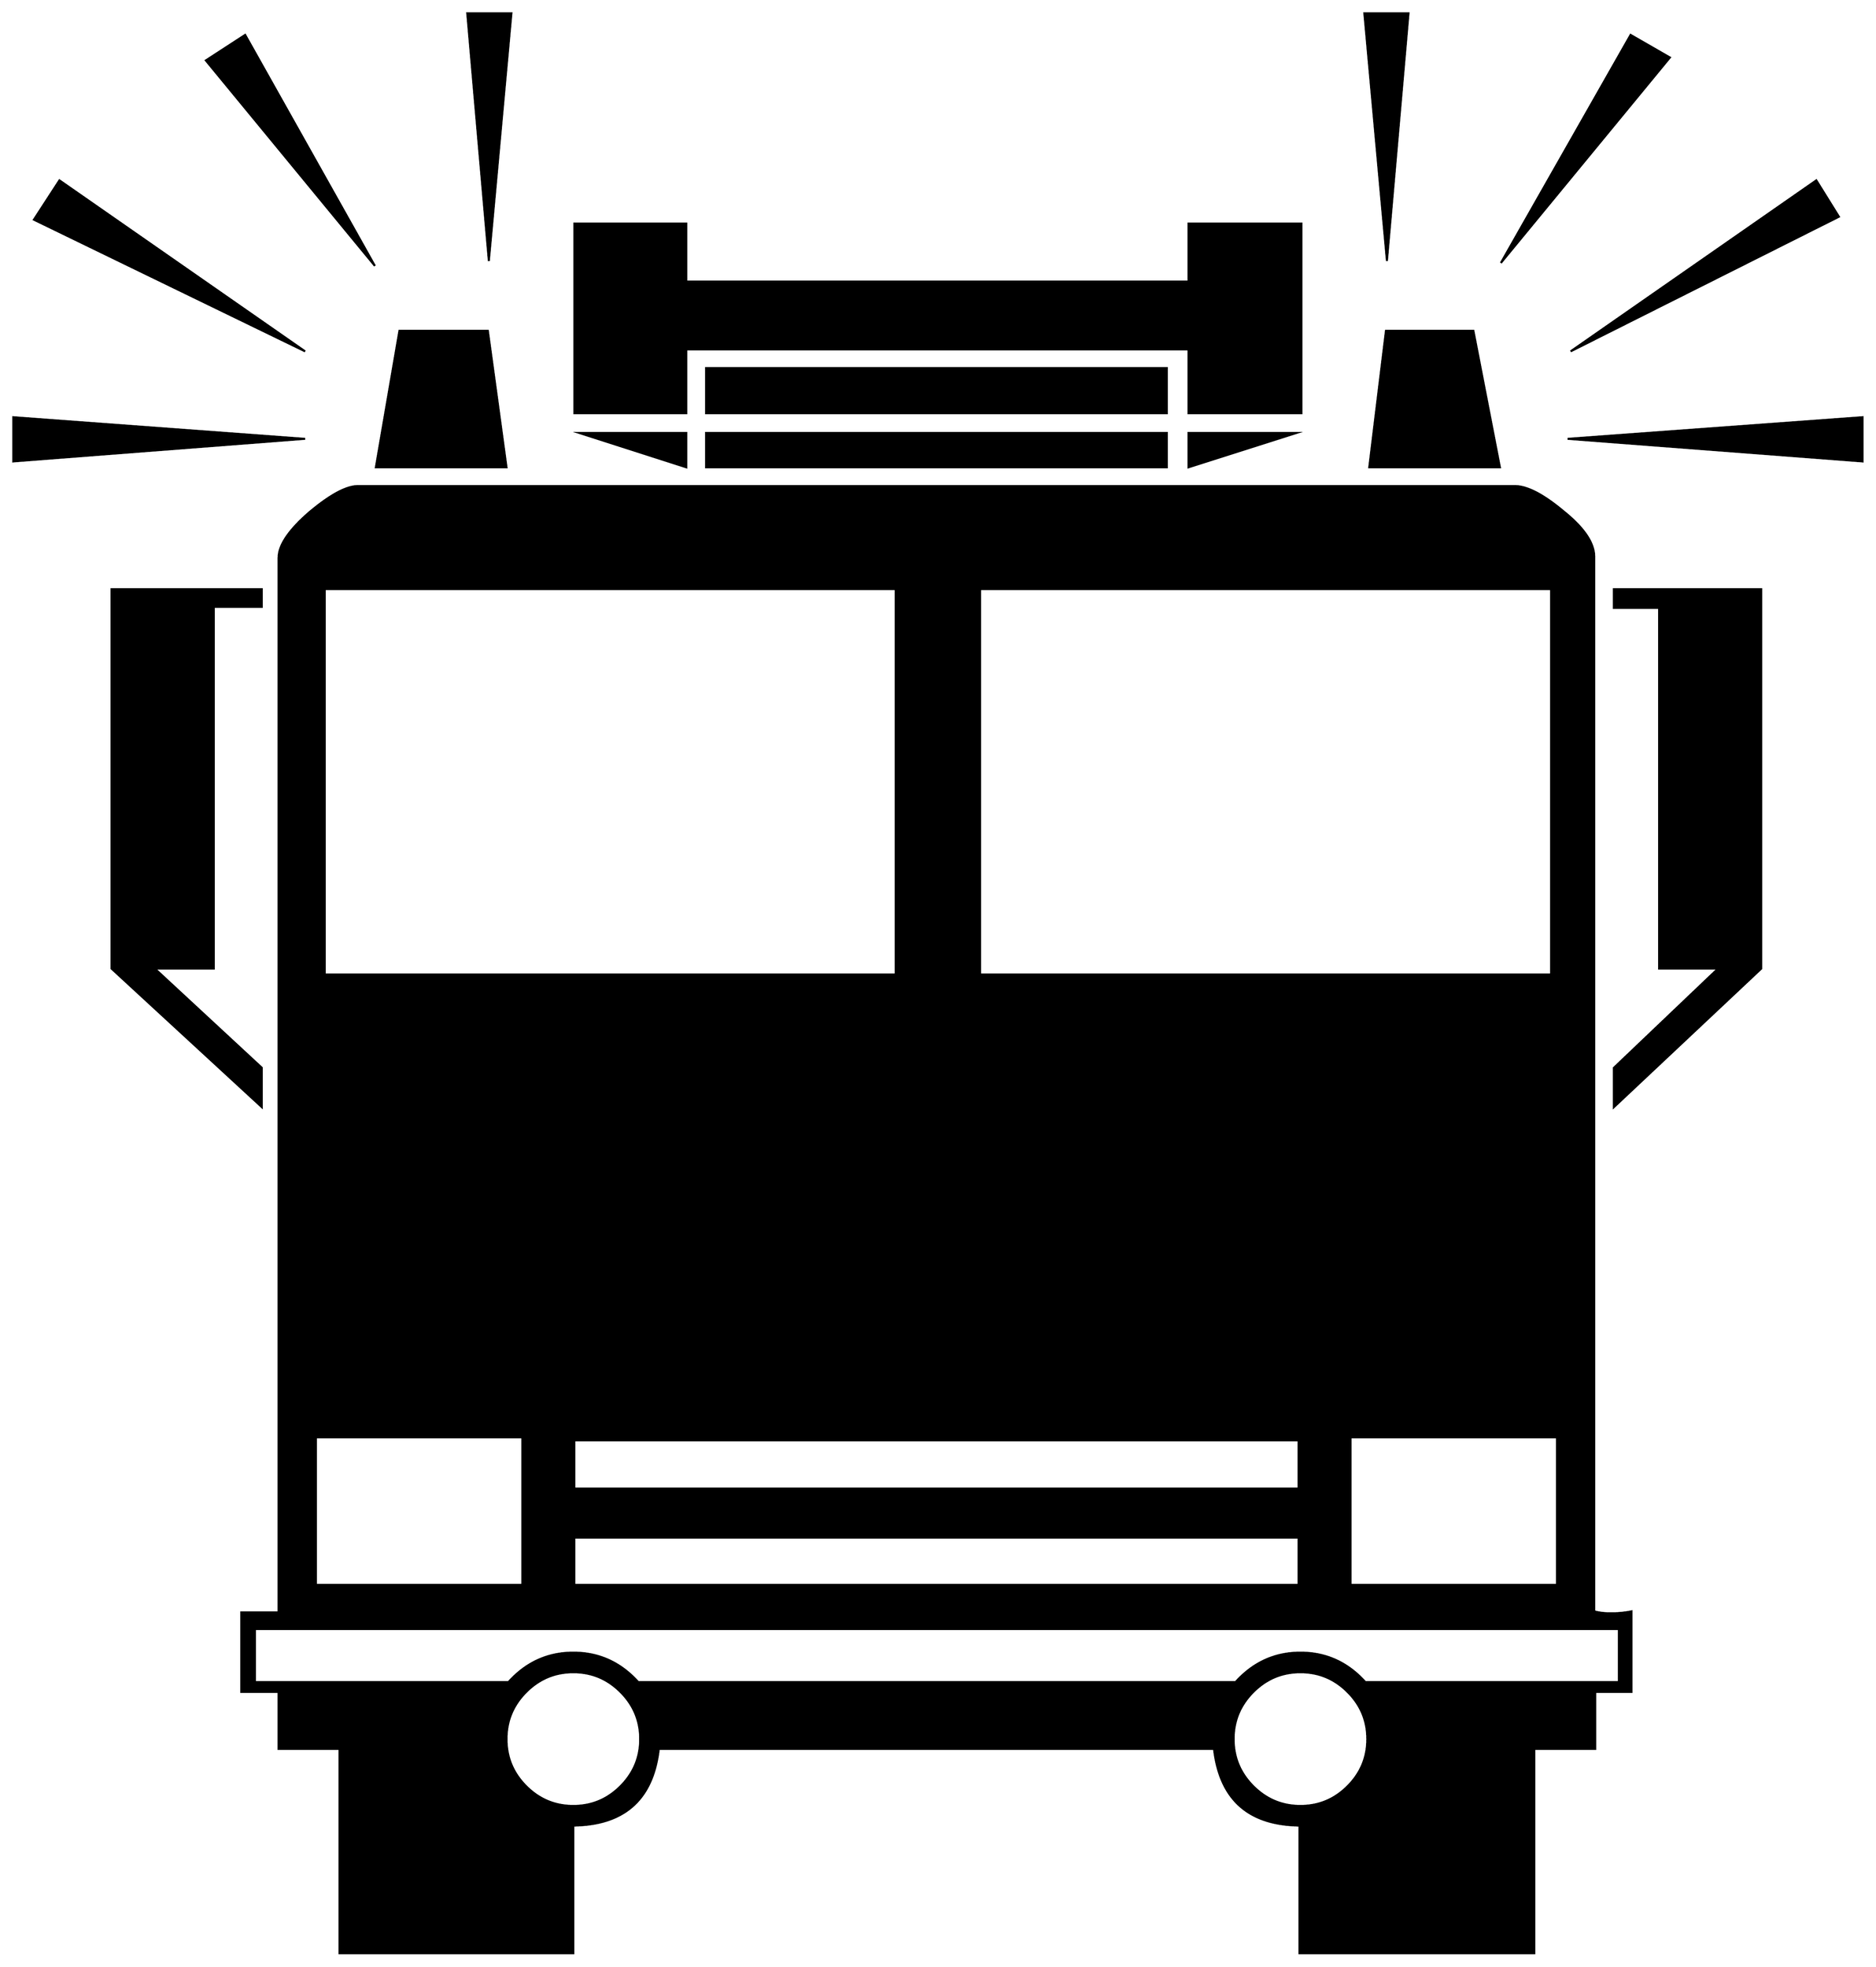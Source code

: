 


\begin{tikzpicture}[y=0.80pt, x=0.80pt, yscale=-1.0, xscale=1.0, inner sep=0pt, outer sep=0pt]
\begin{scope}[shift={(100.0,1710.0)},nonzero rule]
  \path[draw=.,fill=.,line width=1.600pt] (1941.0,-1366.0) --
    (1668.0,-1229.0) -- (1918.0,-1403.0) -- (1941.0,-1366.0) --
    cycle(1769.0,-1528.0) -- (1597.0,-1319.0) --
    (1729.0,-1551.0) -- (1769.0,-1528.0) --
    cycle(1965.0,-1117.0) -- (1665.0,-1140.0) --
    (1965.0,-1162.0) -- (1965.0,-1117.0) --
    cycle(1503.0,-1573.0) -- (1481.0,-1321.0) --
    (1458.0,-1573.0) -- (1503.0,-1573.0) --
    cycle(1596.0,-1111.0) -- (1463.0,-1111.0) --
    (1480.0,-1250.0) -- (1569.0,-1250.0) -- (1596.0,-1111.0) --
    cycle(1862.0,-601.0) -- (1712.0,-460.0) -- (1712.0,-500.0)
    -- (1818.0,-601.0) -- (1758.0,-601.0) -- (1758.0,-968.0) --
    (1712.0,-968.0) -- (1712.0,-987.0) -- (1862.0,-987.0) --
    (1862.0,-601.0) -- cycle(1389.0,-1146.0) -- (1279.0,-1111.0)
    -- (1279.0,-1146.0) -- (1389.0,-1146.0) --
    cycle(1394.0,-1166.0) -- (1279.0,-1166.0) --
    (1279.0,-1231.0) -- (768.0,-1231.0) -- (768.0,-1166.0) --
    (654.0,-1166.0) -- (654.0,-1359.0) -- (768.0,-1359.0) --
    (768.0,-1300.0) -- (1279.0,-1300.0) -- (1279.0,-1359.0) --
    (1394.0,-1359.0) -- (1394.0,-1166.0) --
    cycle(1257.0,-1166.0) -- (788.0,-1166.0) -- (788.0,-1212.0)
    -- (1257.0,-1212.0) -- (1257.0,-1166.0) --
    cycle(1257.0,-1111.0) -- (788.0,-1111.0) -- (788.0,-1146.0)
    -- (1257.0,-1146.0) -- (1257.0,-1111.0) --
    cycle(590.0,-1573.0) -- (567.0,-1321.0) -- (545.0,-1573.0)
    -- (590.0,-1573.0) -- cycle(768.0,-1111.0) --
    (659.0,-1146.0) -- (768.0,-1146.0) -- (768.0,-1111.0) --
    cycle(451.0,-1316.0) -- (279.0,-1525.0) -- (319.0,-1551.0)
    -- (451.0,-1316.0) -- cycle(585.0,-1111.0) --
    (452.0,-1111.0) -- (476.0,-1250.0) -- (566.0,-1250.0) --
    (585.0,-1111.0) -- cycle(380.0,-1229.0) -- (104.0,-1363.0)
    -- (130.0,-1403.0) -- (380.0,-1229.0) --
    cycle(380.0,-1140.0) -- (83.0,-1117.0) -- (83.0,-1162.0) --
    (380.0,-1140.0) -- cycle(1730.0,135.0) -- (1693.0,135.0) --
    (1693.0,193.0) -- (1631.0,193.0) -- (1631.0,401.0) --
    (1392.0,401.0) -- (1392.0,271.0) .. controls (1340.0,270.333)
    and (1311.0,244.333) .. (1305.0,193.0) -- (740.0,193.0) ..
    controls (734.0,244.333) and (705.0,270.333) .. (653.0,271.0) --
    (653.0,401.0) -- (415.0,401.0) -- (415.0,193.0) --
    (353.0,193.0) -- (353.0,135.0) -- (315.0,135.0) --
    (315.0,54.0) -- (353.0,54.0) -- (353.0,-1019.0) .. controls
    (353.0,-1031.667) and (363.333,-1047.0) .. (384.0,-1065.0) ..
    controls (405.333,-1083.0) and (422.0,-1092.0) ..
    (434.0,-1092.0) -- (1611.0,-1092.0) .. controls
    (1623.667,-1092.0) and (1640.333,-1083.333) .. (1661.0,-1066.0) ..
    controls (1681.667,-1049.333) and (1692.0,-1034.0) ..
    (1692.0,-1020.0) -- (1692.0,53.0) .. controls (1696.667,54.333)
    and (1702.333,55.0) .. (1709.0,55.0) .. controls (1716.333,55.0)
    and (1723.333,54.333) .. (1730.0,53.0) -- (1730.0,135.0) --
    cycle(336.0,-460.0) -- (183.0,-601.0) -- (183.0,-987.0) --
    (336.0,-987.0) -- (336.0,-969.0) -- (287.0,-969.0) --
    (287.0,-601.0) -- (227.0,-601.0) -- (336.0,-500.0) --
    (336.0,-460.0) -- cycle(1648.0,-595.0) -- (1648.0,-987.0) --
    (1067.0,-987.0) -- (1067.0,-595.0) -- (1648.0,-595.0) --
    cycle(1654.0,26.0) -- (1654.0,-124.0) -- (1444.0,-124.0) --
    (1444.0,26.0) -- (1654.0,26.0) -- cycle(981.0,-595.0) --
    (981.0,-987.0) -- (400.0,-987.0) -- (400.0,-595.0) --
    (981.0,-595.0) -- cycle(1461.0,183.0) .. controls
    (1461.0,164.333) and (1454.333,148.333) .. (1441.0,135.0) ..
    controls (1427.667,121.667) and (1411.667,115.0) .. (1393.0,115.0)
    .. controls (1374.333,115.0) and (1358.333,121.667) ..
    (1345.0,135.0) .. controls (1331.667,148.333) and (1325.0,164.333)
    .. (1325.0,183.0) .. controls (1325.0,201.667) and
    (1331.667,217.667) .. (1345.0,231.0) .. controls (1358.333,244.333)
    and (1374.333,251.0) .. (1393.0,251.0) .. controls
    (1411.667,251.0) and (1427.667,244.333) .. (1441.0,231.0) ..
    controls (1454.333,217.667) and (1461.0,201.667) .. (1461.0,183.0)
    -- cycle(1391.0,-72.0) -- (1391.0,-121.0) -- (654.0,-121.0)
    -- (654.0,-72.0) -- (1391.0,-72.0) -- cycle(1391.0,26.0) --
    (1391.0,-22.0) -- (654.0,-22.0) -- (654.0,26.0) --
    (1391.0,26.0) -- cycle(1717.0,125.0) -- (1717.0,71.0) --
    (329.0,71.0) -- (329.0,125.0) -- (587.0,125.0) .. controls
    (605.0,105.0) and (627.0,95.0) .. (653.0,95.0) .. controls
    (679.0,95.0) and (701.0,105.0) .. (719.0,125.0) --
    (1327.0,125.0) .. controls (1345.0,105.0) and (1367.0,95.0)
    .. (1393.0,95.0) .. controls (1419.0,95.0) and
    (1441.0,105.0) .. (1459.0,125.0) -- (1717.0,125.0) --
    cycle(601.0,26.0) -- (601.0,-124.0) -- (391.0,-124.0) --
    (391.0,26.0) -- (601.0,26.0) -- cycle(721.0,183.0) ..
    controls (721.0,164.333) and (714.333,148.333) .. (701.0,135.0) ..
    controls (687.667,121.667) and (671.667,115.0) .. (653.0,115.0) ..
    controls (634.333,115.0) and (618.333,121.667) .. (605.0,135.0) ..
    controls (591.667,148.333) and (585.0,164.333) .. (585.0,183.0) ..
    controls (585.0,201.667) and (591.667,217.667) .. (605.0,231.0) ..
    controls (618.333,244.333) and (634.333,251.0) .. (653.0,251.0) ..
    controls (671.667,251.0) and (687.667,244.333) .. (701.0,231.0) ..
    controls (714.333,217.667) and (721.0,201.667) .. (721.0,183.0) --
    cycle;
\end{scope}

\end{tikzpicture}

